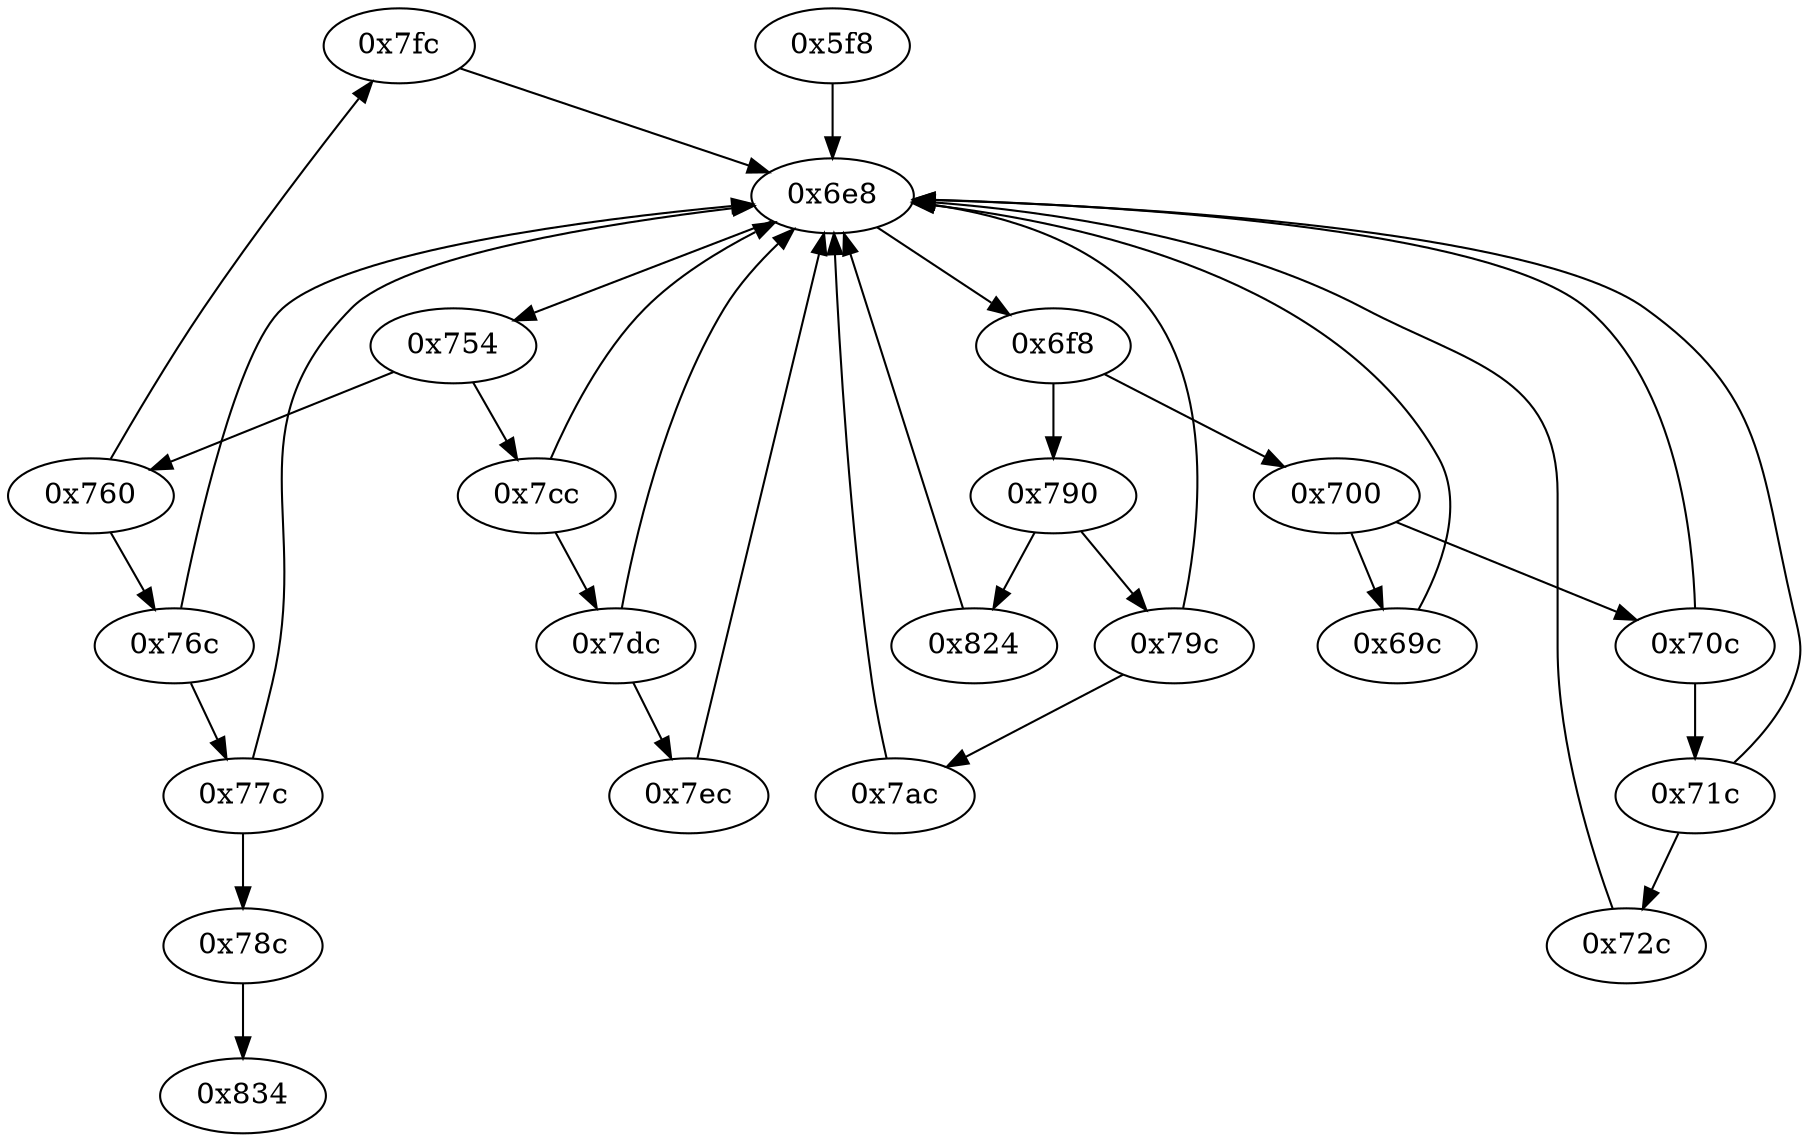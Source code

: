 strict digraph "" {
	"0x7fc"	 [opcode="[u'ldrb', u'ldrb', u'mov', u'cmp', u'mov', u'cmp', u'mov', u'teq', u'mov', u'b']"];
	"0x6e8"	 [opcode="[u'mov', u'ldr', u'cmp', u'b']"];
	"0x7fc" -> "0x6e8";
	"0x754"	 [opcode="[u'ldr', u'cmp', u'b']"];
	"0x6e8" -> "0x754";
	"0x6f8"	 [opcode="[u'cmp', u'b']"];
	"0x6e8" -> "0x6f8";
	"0x78c"	 [opcode="[u'b']"];
	"0x834"	 [opcode="[u'ldr', u'ldr', u'add', u'bl', u'mov', u'sub', u'pop']"];
	"0x78c" -> "0x834";
	"0x79c"	 [opcode="[u'ldr', u'cmp', u'mov', u'b']"];
	"0x79c" -> "0x6e8";
	"0x7ac"	 [opcode="[u'str', u'str', u'ldr', u'ldr', u'ldr', u'cmp', u'mov', u'b']"];
	"0x79c" -> "0x7ac";
	"0x69c"	 [opcode="[u'ldr', u'ldr', u'ldr', u'ldr', u'ldr', u'ldr', u'ldr', u'ldr', u'ldr', u'ldr', u'ldr', u'ldr', u'ldr', u'ldr', u'ldr', u'ldr', \
u'ldr', u'ldr', u'ldr']"];
	"0x69c" -> "0x6e8";
	"0x824"	 [opcode="[u'ldr', u'ldr', u'mov', u'b']"];
	"0x824" -> "0x6e8";
	"0x70c"	 [opcode="[u'ldr', u'cmp', u'mov', u'b']"];
	"0x70c" -> "0x6e8";
	"0x71c"	 [opcode="[u'ldr', u'cmp', u'mov', u'b']"];
	"0x70c" -> "0x71c";
	"0x76c"	 [opcode="[u'ldr', u'cmp', u'mov', u'b']"];
	"0x76c" -> "0x6e8";
	"0x77c"	 [opcode="[u'ldr', u'cmp', u'mov', u'b']"];
	"0x76c" -> "0x77c";
	"0x7cc"	 [opcode="[u'ldr', u'cmp', u'mov', u'b']"];
	"0x754" -> "0x7cc";
	"0x760"	 [opcode="[u'ldr', u'cmp', u'b']"];
	"0x754" -> "0x760";
	"0x72c"	 [opcode="[u'ldr', u'ldr', u'add', u'str', u'ldr', u'ldr', u'rsb', u'rsb', u'str', u'b']"];
	"0x72c" -> "0x6e8";
	"0x7dc"	 [opcode="[u'ldr', u'cmp', u'mov', u'b']"];
	"0x7dc" -> "0x6e8";
	"0x7ec"	 [opcode="[u'mov', u'mov', u'mov', u'b']"];
	"0x7dc" -> "0x7ec";
	"0x7ac" -> "0x6e8";
	"0x790"	 [opcode="[u'ldr', u'cmp', u'b']"];
	"0x790" -> "0x79c";
	"0x790" -> "0x824";
	"0x7cc" -> "0x6e8";
	"0x7cc" -> "0x7dc";
	"0x6f8" -> "0x790";
	"0x700"	 [opcode="[u'ldr', u'cmp', u'b']"];
	"0x6f8" -> "0x700";
	"0x700" -> "0x69c";
	"0x700" -> "0x70c";
	"0x760" -> "0x7fc";
	"0x760" -> "0x76c";
	"0x77c" -> "0x6e8";
	"0x77c" -> "0x78c";
	"0x71c" -> "0x6e8";
	"0x71c" -> "0x72c";
	"0x7ec" -> "0x6e8";
	"0x5f8"	 [opcode="[u'push', u'add', u'sub', u'ldr', u'str', u'mov', u'orr', u'ldr', u'sub', u'mul', u'mvn', u'mov', u'eor', u'tst', u'ldr', u'mov', \
u'mov', u'strb', u'ldr', u'cmp', u'mov', u'strb', u'eor', u'and', u'ldr', u'ldr', u'orr', u'mov', u'str', u'ldr', u'str', u'mov', \
u'cmp', u'ldr', u'ldr', u'ldr', u'ldr', u'ldr', u'ldr', u'mov', u'b']"];
	"0x5f8" -> "0x6e8";
}
